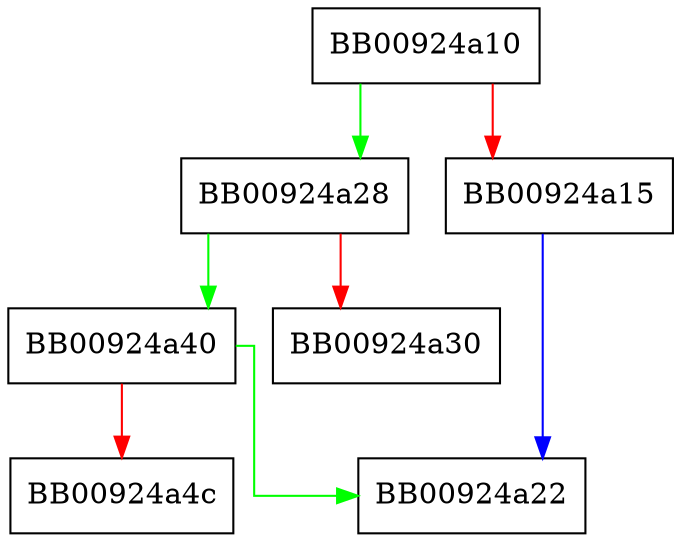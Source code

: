 digraph inet_makeaddr {
  node [shape="box"];
  graph [splines=ortho];
  BB00924a10 -> BB00924a28 [color="green"];
  BB00924a10 -> BB00924a15 [color="red"];
  BB00924a15 -> BB00924a22 [color="blue"];
  BB00924a28 -> BB00924a40 [color="green"];
  BB00924a28 -> BB00924a30 [color="red"];
  BB00924a40 -> BB00924a22 [color="green"];
  BB00924a40 -> BB00924a4c [color="red"];
}